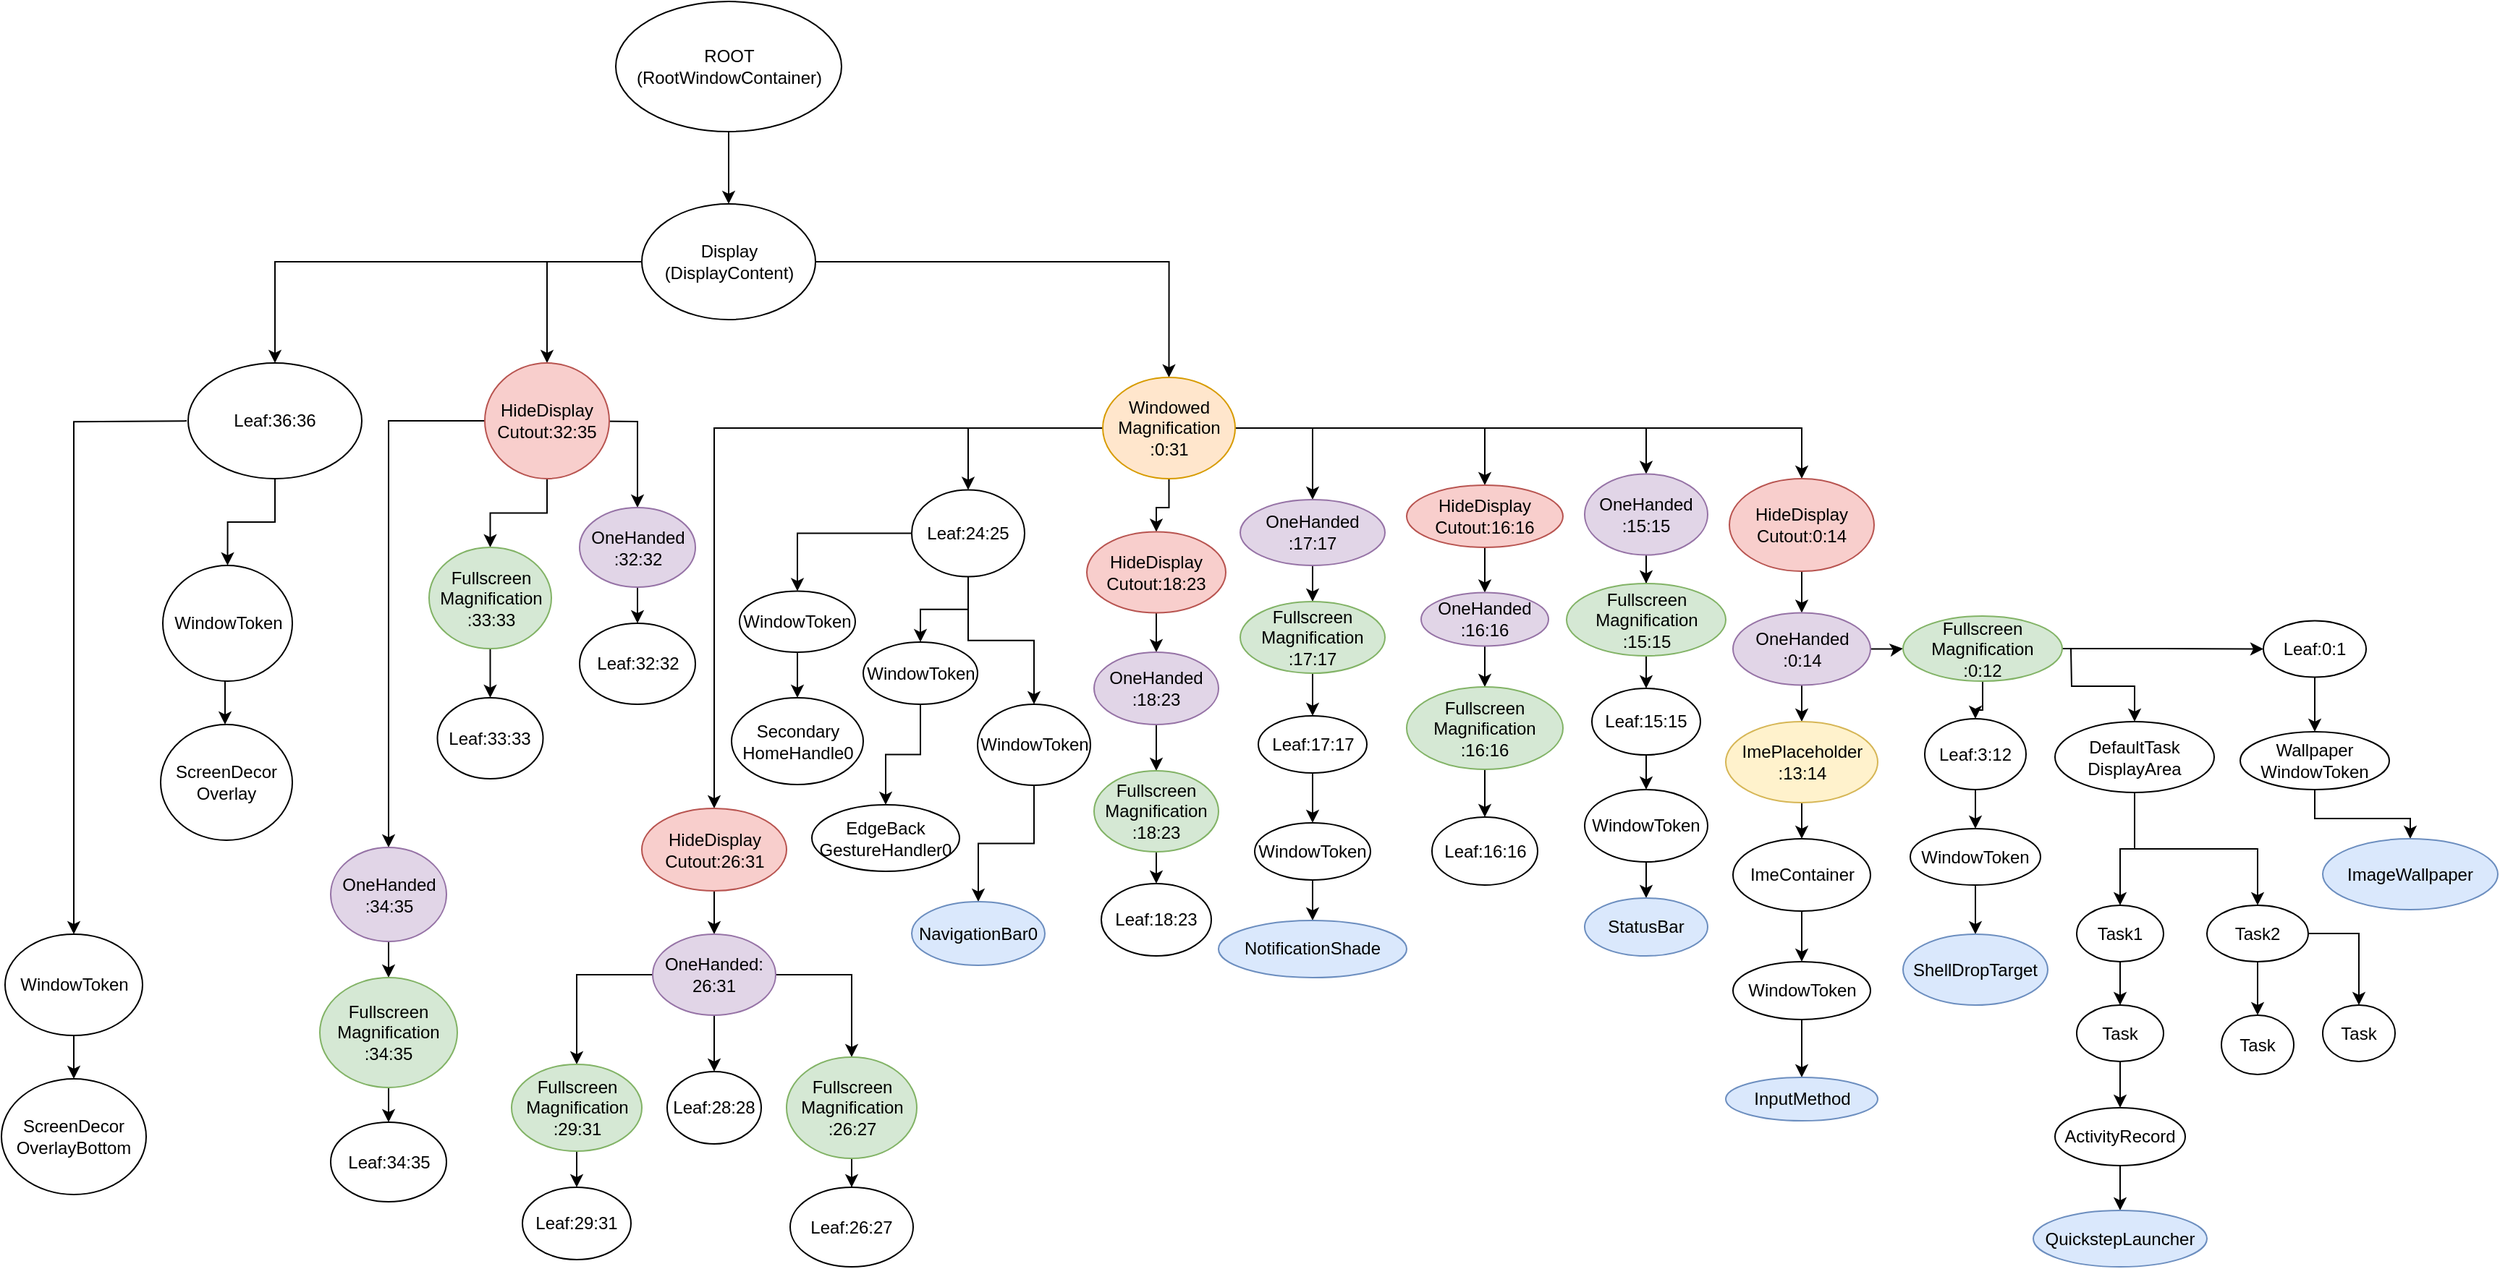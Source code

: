 <mxfile version="26.2.2">
  <diagram name="第 1 页" id="vt5MdHqE-w_Pgs70Dnrb">
    <mxGraphModel dx="1333" dy="852" grid="1" gridSize="10" guides="1" tooltips="1" connect="1" arrows="1" fold="1" page="1" pageScale="1" pageWidth="827" pageHeight="1169" math="0" shadow="0">
      <root>
        <mxCell id="0" />
        <mxCell id="1" parent="0" />
        <mxCell id="Rgi1A8qmwr7mPqoLQz6q-3" value="" style="edgeStyle=orthogonalEdgeStyle;rounded=0;orthogonalLoop=1;jettySize=auto;html=1;" parent="1" source="Rgi1A8qmwr7mPqoLQz6q-1" target="Rgi1A8qmwr7mPqoLQz6q-2" edge="1">
          <mxGeometry relative="1" as="geometry" />
        </mxCell>
        <mxCell id="Rgi1A8qmwr7mPqoLQz6q-1" value="ROOT&lt;div&gt;(RootWindowContainer)&lt;/div&gt;" style="ellipse;whiteSpace=wrap;html=1;" parent="1" vertex="1">
          <mxGeometry x="444.5" y="10" width="156" height="90" as="geometry" />
        </mxCell>
        <mxCell id="Rgi1A8qmwr7mPqoLQz6q-7" value="" style="edgeStyle=orthogonalEdgeStyle;rounded=0;orthogonalLoop=1;jettySize=auto;html=1;" parent="1" source="Rgi1A8qmwr7mPqoLQz6q-2" target="Rgi1A8qmwr7mPqoLQz6q-5" edge="1">
          <mxGeometry relative="1" as="geometry" />
        </mxCell>
        <mxCell id="Rgi1A8qmwr7mPqoLQz6q-8" style="edgeStyle=orthogonalEdgeStyle;rounded=0;orthogonalLoop=1;jettySize=auto;html=1;entryX=0.5;entryY=0;entryDx=0;entryDy=0;" parent="1" source="Rgi1A8qmwr7mPqoLQz6q-2" target="Rgi1A8qmwr7mPqoLQz6q-4" edge="1">
          <mxGeometry relative="1" as="geometry" />
        </mxCell>
        <mxCell id="Rgi1A8qmwr7mPqoLQz6q-9" style="edgeStyle=orthogonalEdgeStyle;rounded=0;orthogonalLoop=1;jettySize=auto;html=1;entryX=0.5;entryY=0;entryDx=0;entryDy=0;" parent="1" source="Rgi1A8qmwr7mPqoLQz6q-2" target="Rgi1A8qmwr7mPqoLQz6q-6" edge="1">
          <mxGeometry relative="1" as="geometry" />
        </mxCell>
        <mxCell id="Rgi1A8qmwr7mPqoLQz6q-2" value="Display&lt;div&gt;(DisplayContent)&lt;/div&gt;" style="ellipse;whiteSpace=wrap;html=1;" parent="1" vertex="1">
          <mxGeometry x="462.5" y="150" width="120" height="80" as="geometry" />
        </mxCell>
        <mxCell id="Rgi1A8qmwr7mPqoLQz6q-12" style="edgeStyle=orthogonalEdgeStyle;rounded=0;orthogonalLoop=1;jettySize=auto;html=1;entryX=0.5;entryY=0;entryDx=0;entryDy=0;" parent="1" target="Rgi1A8qmwr7mPqoLQz6q-10" edge="1">
          <mxGeometry relative="1" as="geometry">
            <mxPoint x="148.0" y="300.059" as="sourcePoint" />
          </mxGeometry>
        </mxCell>
        <mxCell id="Rgi1A8qmwr7mPqoLQz6q-157" style="edgeStyle=orthogonalEdgeStyle;rounded=0;orthogonalLoop=1;jettySize=auto;html=1;entryX=0.5;entryY=0;entryDx=0;entryDy=0;" parent="1" source="Rgi1A8qmwr7mPqoLQz6q-4" target="Rgi1A8qmwr7mPqoLQz6q-11" edge="1">
          <mxGeometry relative="1" as="geometry" />
        </mxCell>
        <mxCell id="Rgi1A8qmwr7mPqoLQz6q-4" value="Leaf:36:36" style="ellipse;whiteSpace=wrap;html=1;" parent="1" vertex="1">
          <mxGeometry x="149" y="260" width="120" height="80" as="geometry" />
        </mxCell>
        <mxCell id="Rgi1A8qmwr7mPqoLQz6q-20" style="edgeStyle=orthogonalEdgeStyle;rounded=0;orthogonalLoop=1;jettySize=auto;html=1;entryX=0.5;entryY=0;entryDx=0;entryDy=0;" parent="1" source="Rgi1A8qmwr7mPqoLQz6q-5" target="Rgi1A8qmwr7mPqoLQz6q-18" edge="1">
          <mxGeometry relative="1" as="geometry" />
        </mxCell>
        <mxCell id="Rgi1A8qmwr7mPqoLQz6q-24" style="edgeStyle=orthogonalEdgeStyle;rounded=0;orthogonalLoop=1;jettySize=auto;html=1;entryX=0.5;entryY=0;entryDx=0;entryDy=0;" parent="1" target="Rgi1A8qmwr7mPqoLQz6q-23" edge="1">
          <mxGeometry relative="1" as="geometry">
            <mxPoint x="567.5" y="360" as="targetPoint" />
            <mxPoint x="407.5" y="300" as="sourcePoint" />
          </mxGeometry>
        </mxCell>
        <mxCell id="Rgi1A8qmwr7mPqoLQz6q-159" style="edgeStyle=orthogonalEdgeStyle;rounded=0;orthogonalLoop=1;jettySize=auto;html=1;" parent="1" source="Rgi1A8qmwr7mPqoLQz6q-5" target="Rgi1A8qmwr7mPqoLQz6q-21" edge="1">
          <mxGeometry relative="1" as="geometry" />
        </mxCell>
        <mxCell id="Rgi1A8qmwr7mPqoLQz6q-5" value="HideDisplay&lt;div&gt;Cutout:32:35&lt;/div&gt;" style="ellipse;whiteSpace=wrap;html=1;fillColor=#f8cecc;strokeColor=#b85450;" parent="1" vertex="1">
          <mxGeometry x="354" y="260" width="86" height="80" as="geometry" />
        </mxCell>
        <mxCell id="Rgi1A8qmwr7mPqoLQz6q-48" value="" style="edgeStyle=orthogonalEdgeStyle;rounded=0;orthogonalLoop=1;jettySize=auto;html=1;" parent="1" source="Rgi1A8qmwr7mPqoLQz6q-6" target="Rgi1A8qmwr7mPqoLQz6q-47" edge="1">
          <mxGeometry relative="1" as="geometry" />
        </mxCell>
        <mxCell id="Rgi1A8qmwr7mPqoLQz6q-65" style="edgeStyle=orthogonalEdgeStyle;rounded=0;orthogonalLoop=1;jettySize=auto;html=1;entryX=0.5;entryY=0;entryDx=0;entryDy=0;" parent="1" source="Rgi1A8qmwr7mPqoLQz6q-6" target="Rgi1A8qmwr7mPqoLQz6q-66" edge="1">
          <mxGeometry relative="1" as="geometry">
            <mxPoint x="1770" y="300" as="targetPoint" />
          </mxGeometry>
        </mxCell>
        <mxCell id="Rgi1A8qmwr7mPqoLQz6q-84" style="edgeStyle=orthogonalEdgeStyle;rounded=0;orthogonalLoop=1;jettySize=auto;html=1;entryX=0.5;entryY=0;entryDx=0;entryDy=0;" parent="1" source="Rgi1A8qmwr7mPqoLQz6q-6" target="Rgi1A8qmwr7mPqoLQz6q-83" edge="1">
          <mxGeometry relative="1" as="geometry" />
        </mxCell>
        <mxCell id="Rgi1A8qmwr7mPqoLQz6q-92" style="edgeStyle=orthogonalEdgeStyle;rounded=0;orthogonalLoop=1;jettySize=auto;html=1;entryX=0.5;entryY=0;entryDx=0;entryDy=0;" parent="1" source="Rgi1A8qmwr7mPqoLQz6q-6" target="Rgi1A8qmwr7mPqoLQz6q-91" edge="1">
          <mxGeometry relative="1" as="geometry" />
        </mxCell>
        <mxCell id="Rgi1A8qmwr7mPqoLQz6q-103" style="edgeStyle=orthogonalEdgeStyle;rounded=0;orthogonalLoop=1;jettySize=auto;html=1;entryX=0.5;entryY=0;entryDx=0;entryDy=0;" parent="1" source="Rgi1A8qmwr7mPqoLQz6q-6" target="Rgi1A8qmwr7mPqoLQz6q-101" edge="1">
          <mxGeometry relative="1" as="geometry" />
        </mxCell>
        <mxCell id="Rgi1A8qmwr7mPqoLQz6q-154" style="edgeStyle=orthogonalEdgeStyle;rounded=0;orthogonalLoop=1;jettySize=auto;html=1;entryX=0.5;entryY=0;entryDx=0;entryDy=0;" parent="1" source="Rgi1A8qmwr7mPqoLQz6q-6" target="Rgi1A8qmwr7mPqoLQz6q-73" edge="1">
          <mxGeometry relative="1" as="geometry" />
        </mxCell>
        <mxCell id="Rgi1A8qmwr7mPqoLQz6q-155" style="edgeStyle=orthogonalEdgeStyle;rounded=0;orthogonalLoop=1;jettySize=auto;html=1;exitX=0;exitY=0.5;exitDx=0;exitDy=0;entryX=0.5;entryY=0;entryDx=0;entryDy=0;" parent="1" source="Rgi1A8qmwr7mPqoLQz6q-6" target="Rgi1A8qmwr7mPqoLQz6q-33" edge="1">
          <mxGeometry relative="1" as="geometry" />
        </mxCell>
        <mxCell id="Rgi1A8qmwr7mPqoLQz6q-6" value="Windowed&lt;div&gt;Magnification&lt;/div&gt;&lt;div&gt;:0:31&lt;/div&gt;" style="ellipse;whiteSpace=wrap;html=1;fillColor=#ffe6cc;strokeColor=#d79b00;" parent="1" vertex="1">
          <mxGeometry x="781" y="270" width="91.5" height="70" as="geometry" />
        </mxCell>
        <mxCell id="Rgi1A8qmwr7mPqoLQz6q-15" value="" style="edgeStyle=orthogonalEdgeStyle;rounded=0;orthogonalLoop=1;jettySize=auto;html=1;" parent="1" source="Rgi1A8qmwr7mPqoLQz6q-10" target="Rgi1A8qmwr7mPqoLQz6q-14" edge="1">
          <mxGeometry relative="1" as="geometry" />
        </mxCell>
        <mxCell id="Rgi1A8qmwr7mPqoLQz6q-10" value="WindowToken" style="ellipse;whiteSpace=wrap;html=1;" parent="1" vertex="1">
          <mxGeometry x="22.5" y="655" width="95" height="70" as="geometry" />
        </mxCell>
        <mxCell id="Rgi1A8qmwr7mPqoLQz6q-17" value="" style="edgeStyle=orthogonalEdgeStyle;rounded=0;orthogonalLoop=1;jettySize=auto;html=1;" parent="1" edge="1">
          <mxGeometry relative="1" as="geometry">
            <mxPoint x="174.5" y="480" as="sourcePoint" />
            <mxPoint x="174.5" y="510" as="targetPoint" />
          </mxGeometry>
        </mxCell>
        <mxCell id="Rgi1A8qmwr7mPqoLQz6q-11" value="WindowToken" style="ellipse;whiteSpace=wrap;html=1;" parent="1" vertex="1">
          <mxGeometry x="131.5" y="400" width="89.5" height="80" as="geometry" />
        </mxCell>
        <mxCell id="Rgi1A8qmwr7mPqoLQz6q-14" value="ScreenDecor&lt;div&gt;OverlayBottom&lt;/div&gt;" style="ellipse;whiteSpace=wrap;html=1;" parent="1" vertex="1">
          <mxGeometry x="20" y="755" width="100" height="80" as="geometry" />
        </mxCell>
        <mxCell id="Rgi1A8qmwr7mPqoLQz6q-16" value="ScreenDecor&lt;div&gt;Overlay&lt;/div&gt;" style="ellipse;whiteSpace=wrap;html=1;" parent="1" vertex="1">
          <mxGeometry x="130" y="510" width="91" height="80" as="geometry" />
        </mxCell>
        <mxCell id="Rgi1A8qmwr7mPqoLQz6q-26" value="" style="edgeStyle=orthogonalEdgeStyle;rounded=0;orthogonalLoop=1;jettySize=auto;html=1;" parent="1" source="Rgi1A8qmwr7mPqoLQz6q-18" target="Rgi1A8qmwr7mPqoLQz6q-25" edge="1">
          <mxGeometry relative="1" as="geometry" />
        </mxCell>
        <mxCell id="Rgi1A8qmwr7mPqoLQz6q-18" value="OneHanded&lt;div&gt;:34:35&lt;/div&gt;" style="ellipse;whiteSpace=wrap;html=1;fillColor=#e1d5e7;strokeColor=#9673a6;" parent="1" vertex="1">
          <mxGeometry x="247.5" y="595" width="80" height="65" as="geometry" />
        </mxCell>
        <mxCell id="Rgi1A8qmwr7mPqoLQz6q-30" value="" style="edgeStyle=orthogonalEdgeStyle;rounded=0;orthogonalLoop=1;jettySize=auto;html=1;" parent="1" source="Rgi1A8qmwr7mPqoLQz6q-21" target="Rgi1A8qmwr7mPqoLQz6q-29" edge="1">
          <mxGeometry relative="1" as="geometry" />
        </mxCell>
        <mxCell id="Rgi1A8qmwr7mPqoLQz6q-21" value="Fullscreen&lt;div&gt;Magnification&lt;/div&gt;&lt;div&gt;:33:33&lt;/div&gt;" style="ellipse;whiteSpace=wrap;html=1;fillColor=#d5e8d4;strokeColor=#82b366;" parent="1" vertex="1">
          <mxGeometry x="315.5" y="387.5" width="84.5" height="70" as="geometry" />
        </mxCell>
        <mxCell id="Rgi1A8qmwr7mPqoLQz6q-32" value="" style="edgeStyle=orthogonalEdgeStyle;rounded=0;orthogonalLoop=1;jettySize=auto;html=1;" parent="1" source="Rgi1A8qmwr7mPqoLQz6q-23" target="Rgi1A8qmwr7mPqoLQz6q-31" edge="1">
          <mxGeometry relative="1" as="geometry" />
        </mxCell>
        <mxCell id="Rgi1A8qmwr7mPqoLQz6q-23" value="OneHanded&lt;div&gt;:32:32&lt;/div&gt;" style="ellipse;whiteSpace=wrap;html=1;fillColor=#e1d5e7;strokeColor=#9673a6;" parent="1" vertex="1">
          <mxGeometry x="419.5" y="360" width="80" height="55" as="geometry" />
        </mxCell>
        <mxCell id="Rgi1A8qmwr7mPqoLQz6q-28" value="" style="edgeStyle=orthogonalEdgeStyle;rounded=0;orthogonalLoop=1;jettySize=auto;html=1;" parent="1" source="Rgi1A8qmwr7mPqoLQz6q-25" target="Rgi1A8qmwr7mPqoLQz6q-27" edge="1">
          <mxGeometry relative="1" as="geometry" />
        </mxCell>
        <mxCell id="Rgi1A8qmwr7mPqoLQz6q-25" value="Fullscreen&lt;div&gt;Magnification&lt;/div&gt;&lt;div&gt;:34:35&lt;/div&gt;" style="ellipse;whiteSpace=wrap;html=1;fillColor=#d5e8d4;strokeColor=#82b366;" parent="1" vertex="1">
          <mxGeometry x="240" y="685" width="95" height="76" as="geometry" />
        </mxCell>
        <mxCell id="Rgi1A8qmwr7mPqoLQz6q-27" value="Leaf:34:35" style="ellipse;whiteSpace=wrap;html=1;" parent="1" vertex="1">
          <mxGeometry x="247.5" y="785" width="80" height="55" as="geometry" />
        </mxCell>
        <mxCell id="Rgi1A8qmwr7mPqoLQz6q-29" value="Leaf:33:33" style="ellipse;whiteSpace=wrap;html=1;" parent="1" vertex="1">
          <mxGeometry x="321.25" y="491.5" width="73" height="56" as="geometry" />
        </mxCell>
        <mxCell id="Rgi1A8qmwr7mPqoLQz6q-31" value="Leaf:32:32" style="ellipse;whiteSpace=wrap;html=1;" parent="1" vertex="1">
          <mxGeometry x="419.5" y="440" width="80" height="56" as="geometry" />
        </mxCell>
        <mxCell id="Rgi1A8qmwr7mPqoLQz6q-36" value="" style="edgeStyle=orthogonalEdgeStyle;rounded=0;orthogonalLoop=1;jettySize=auto;html=1;" parent="1" source="Rgi1A8qmwr7mPqoLQz6q-33" target="Rgi1A8qmwr7mPqoLQz6q-35" edge="1">
          <mxGeometry relative="1" as="geometry" />
        </mxCell>
        <mxCell id="Rgi1A8qmwr7mPqoLQz6q-33" value="HideDisplay&lt;div&gt;Cutout:26:31&lt;/div&gt;" style="ellipse;whiteSpace=wrap;html=1;fillColor=#f8cecc;strokeColor=#b85450;" parent="1" vertex="1">
          <mxGeometry x="462.5" y="568" width="100" height="57" as="geometry" />
        </mxCell>
        <mxCell id="Rgi1A8qmwr7mPqoLQz6q-38" style="edgeStyle=orthogonalEdgeStyle;rounded=0;orthogonalLoop=1;jettySize=auto;html=1;entryX=0.5;entryY=0;entryDx=0;entryDy=0;" parent="1" source="Rgi1A8qmwr7mPqoLQz6q-35" target="Rgi1A8qmwr7mPqoLQz6q-37" edge="1">
          <mxGeometry relative="1" as="geometry" />
        </mxCell>
        <mxCell id="Rgi1A8qmwr7mPqoLQz6q-40" value="" style="edgeStyle=orthogonalEdgeStyle;rounded=0;orthogonalLoop=1;jettySize=auto;html=1;" parent="1" source="Rgi1A8qmwr7mPqoLQz6q-35" target="Rgi1A8qmwr7mPqoLQz6q-39" edge="1">
          <mxGeometry relative="1" as="geometry" />
        </mxCell>
        <mxCell id="Rgi1A8qmwr7mPqoLQz6q-44" style="edgeStyle=orthogonalEdgeStyle;rounded=0;orthogonalLoop=1;jettySize=auto;html=1;entryX=0.5;entryY=0;entryDx=0;entryDy=0;" parent="1" source="Rgi1A8qmwr7mPqoLQz6q-35" target="Rgi1A8qmwr7mPqoLQz6q-43" edge="1">
          <mxGeometry relative="1" as="geometry" />
        </mxCell>
        <mxCell id="Rgi1A8qmwr7mPqoLQz6q-35" value="OneHanded:&lt;div&gt;26:31&lt;/div&gt;" style="ellipse;whiteSpace=wrap;html=1;fillColor=#e1d5e7;strokeColor=#9673a6;" parent="1" vertex="1">
          <mxGeometry x="470" y="655" width="85" height="56" as="geometry" />
        </mxCell>
        <mxCell id="Rgi1A8qmwr7mPqoLQz6q-42" value="" style="edgeStyle=orthogonalEdgeStyle;rounded=0;orthogonalLoop=1;jettySize=auto;html=1;" parent="1" source="Rgi1A8qmwr7mPqoLQz6q-37" target="Rgi1A8qmwr7mPqoLQz6q-41" edge="1">
          <mxGeometry relative="1" as="geometry" />
        </mxCell>
        <mxCell id="Rgi1A8qmwr7mPqoLQz6q-37" value="Fullscreen&lt;div&gt;Magnification&lt;/div&gt;&lt;div&gt;:29:31&lt;/div&gt;" style="ellipse;whiteSpace=wrap;html=1;fillColor=#d5e8d4;strokeColor=#82b366;" parent="1" vertex="1">
          <mxGeometry x="372.5" y="745" width="90" height="60" as="geometry" />
        </mxCell>
        <mxCell id="Rgi1A8qmwr7mPqoLQz6q-39" value="Leaf:28:28" style="ellipse;whiteSpace=wrap;html=1;" parent="1" vertex="1">
          <mxGeometry x="480" y="750" width="65" height="50" as="geometry" />
        </mxCell>
        <mxCell id="Rgi1A8qmwr7mPqoLQz6q-41" value="Leaf:29:31" style="ellipse;whiteSpace=wrap;html=1;" parent="1" vertex="1">
          <mxGeometry x="380" y="830" width="75" height="50" as="geometry" />
        </mxCell>
        <mxCell id="Rgi1A8qmwr7mPqoLQz6q-46" value="" style="edgeStyle=orthogonalEdgeStyle;rounded=0;orthogonalLoop=1;jettySize=auto;html=1;" parent="1" source="Rgi1A8qmwr7mPqoLQz6q-43" target="Rgi1A8qmwr7mPqoLQz6q-45" edge="1">
          <mxGeometry relative="1" as="geometry" />
        </mxCell>
        <mxCell id="Rgi1A8qmwr7mPqoLQz6q-43" value="Fullscreen&lt;div&gt;Magnification&lt;/div&gt;&lt;div&gt;:26:27&lt;/div&gt;" style="ellipse;whiteSpace=wrap;html=1;fillColor=#d5e8d4;strokeColor=#82b366;" parent="1" vertex="1">
          <mxGeometry x="562.5" y="740" width="90" height="70" as="geometry" />
        </mxCell>
        <mxCell id="Rgi1A8qmwr7mPqoLQz6q-45" value="Leaf:26:27" style="ellipse;whiteSpace=wrap;html=1;" parent="1" vertex="1">
          <mxGeometry x="565" y="830" width="85" height="55" as="geometry" />
        </mxCell>
        <mxCell id="Rgi1A8qmwr7mPqoLQz6q-57" value="" style="edgeStyle=orthogonalEdgeStyle;rounded=0;orthogonalLoop=1;jettySize=auto;html=1;" parent="1" source="Rgi1A8qmwr7mPqoLQz6q-47" target="Rgi1A8qmwr7mPqoLQz6q-56" edge="1">
          <mxGeometry relative="1" as="geometry" />
        </mxCell>
        <mxCell id="Rgi1A8qmwr7mPqoLQz6q-62" style="edgeStyle=orthogonalEdgeStyle;rounded=0;orthogonalLoop=1;jettySize=auto;html=1;entryX=0.5;entryY=0;entryDx=0;entryDy=0;" parent="1" source="Rgi1A8qmwr7mPqoLQz6q-47" target="Rgi1A8qmwr7mPqoLQz6q-61" edge="1">
          <mxGeometry relative="1" as="geometry" />
        </mxCell>
        <mxCell id="Rgi1A8qmwr7mPqoLQz6q-47" value="Leaf:24:25" style="ellipse;whiteSpace=wrap;html=1;" parent="1" vertex="1">
          <mxGeometry x="649" y="347.75" width="78" height="60" as="geometry" />
        </mxCell>
        <mxCell id="Rgi1A8qmwr7mPqoLQz6q-52" value="" style="edgeStyle=orthogonalEdgeStyle;rounded=0;orthogonalLoop=1;jettySize=auto;html=1;" parent="1" source="Rgi1A8qmwr7mPqoLQz6q-49" target="Rgi1A8qmwr7mPqoLQz6q-51" edge="1">
          <mxGeometry relative="1" as="geometry" />
        </mxCell>
        <mxCell id="Rgi1A8qmwr7mPqoLQz6q-51" value="Secondary&lt;div&gt;HomeHandle0&lt;/div&gt;" style="ellipse;whiteSpace=wrap;html=1;" parent="1" vertex="1">
          <mxGeometry x="524.5" y="491.5" width="91" height="60" as="geometry" />
        </mxCell>
        <mxCell id="Rgi1A8qmwr7mPqoLQz6q-59" value="" style="edgeStyle=orthogonalEdgeStyle;rounded=0;orthogonalLoop=1;jettySize=auto;html=1;" parent="1" source="Rgi1A8qmwr7mPqoLQz6q-56" target="Rgi1A8qmwr7mPqoLQz6q-58" edge="1">
          <mxGeometry relative="1" as="geometry" />
        </mxCell>
        <mxCell id="Rgi1A8qmwr7mPqoLQz6q-56" value="WindowToken" style="ellipse;whiteSpace=wrap;html=1;" parent="1" vertex="1">
          <mxGeometry x="615.5" y="453" width="79" height="43" as="geometry" />
        </mxCell>
        <mxCell id="Rgi1A8qmwr7mPqoLQz6q-58" value="EdgeBack&lt;div&gt;GestureHandler0&lt;/div&gt;" style="ellipse;whiteSpace=wrap;html=1;" parent="1" vertex="1">
          <mxGeometry x="580" y="565.5" width="102" height="46" as="geometry" />
        </mxCell>
        <mxCell id="Rgi1A8qmwr7mPqoLQz6q-64" value="" style="edgeStyle=orthogonalEdgeStyle;rounded=0;orthogonalLoop=1;jettySize=auto;html=1;" parent="1" source="Rgi1A8qmwr7mPqoLQz6q-61" target="Rgi1A8qmwr7mPqoLQz6q-63" edge="1">
          <mxGeometry relative="1" as="geometry" />
        </mxCell>
        <mxCell id="Rgi1A8qmwr7mPqoLQz6q-61" value="WindowToken" style="ellipse;whiteSpace=wrap;html=1;" parent="1" vertex="1">
          <mxGeometry x="694.5" y="496" width="78" height="56" as="geometry" />
        </mxCell>
        <mxCell id="Rgi1A8qmwr7mPqoLQz6q-63" value="NavigationBar0" style="ellipse;whiteSpace=wrap;html=1;fillColor=#dae8fc;strokeColor=#6c8ebf;" parent="1" vertex="1">
          <mxGeometry x="649" y="632.5" width="92" height="44" as="geometry" />
        </mxCell>
        <mxCell id="Rgi1A8qmwr7mPqoLQz6q-68" value="" style="edgeStyle=orthogonalEdgeStyle;rounded=0;orthogonalLoop=1;jettySize=auto;html=1;" parent="1" source="Rgi1A8qmwr7mPqoLQz6q-66" target="Rgi1A8qmwr7mPqoLQz6q-67" edge="1">
          <mxGeometry relative="1" as="geometry" />
        </mxCell>
        <mxCell id="Rgi1A8qmwr7mPqoLQz6q-66" value="HideDisplay&lt;div&gt;Cutout:18:23&lt;/div&gt;" style="ellipse;whiteSpace=wrap;html=1;fillColor=#f8cecc;strokeColor=#b85450;" parent="1" vertex="1">
          <mxGeometry x="770" y="376.75" width="96" height="56" as="geometry" />
        </mxCell>
        <mxCell id="Rgi1A8qmwr7mPqoLQz6q-70" value="" style="edgeStyle=orthogonalEdgeStyle;rounded=0;orthogonalLoop=1;jettySize=auto;html=1;" parent="1" source="Rgi1A8qmwr7mPqoLQz6q-67" target="Rgi1A8qmwr7mPqoLQz6q-69" edge="1">
          <mxGeometry relative="1" as="geometry" />
        </mxCell>
        <mxCell id="Rgi1A8qmwr7mPqoLQz6q-67" value="OneHanded&lt;div&gt;:18:23&lt;/div&gt;" style="ellipse;whiteSpace=wrap;html=1;fillColor=#e1d5e7;strokeColor=#9673a6;" parent="1" vertex="1">
          <mxGeometry x="775" y="460" width="86" height="50" as="geometry" />
        </mxCell>
        <mxCell id="Rgi1A8qmwr7mPqoLQz6q-72" value="" style="edgeStyle=orthogonalEdgeStyle;rounded=0;orthogonalLoop=1;jettySize=auto;html=1;" parent="1" source="Rgi1A8qmwr7mPqoLQz6q-69" target="Rgi1A8qmwr7mPqoLQz6q-71" edge="1">
          <mxGeometry relative="1" as="geometry" />
        </mxCell>
        <mxCell id="Rgi1A8qmwr7mPqoLQz6q-69" value="Fullscreen&lt;div&gt;Magnification&lt;/div&gt;&lt;div&gt;:18:23&lt;/div&gt;" style="ellipse;whiteSpace=wrap;html=1;fillColor=#d5e8d4;strokeColor=#82b366;" parent="1" vertex="1">
          <mxGeometry x="775" y="542" width="86" height="56" as="geometry" />
        </mxCell>
        <mxCell id="Rgi1A8qmwr7mPqoLQz6q-71" value="Leaf:18:23" style="ellipse;whiteSpace=wrap;html=1;" parent="1" vertex="1">
          <mxGeometry x="780" y="620" width="76" height="50" as="geometry" />
        </mxCell>
        <mxCell id="Rgi1A8qmwr7mPqoLQz6q-76" value="" style="edgeStyle=orthogonalEdgeStyle;rounded=0;orthogonalLoop=1;jettySize=auto;html=1;" parent="1" source="Rgi1A8qmwr7mPqoLQz6q-73" target="Rgi1A8qmwr7mPqoLQz6q-75" edge="1">
          <mxGeometry relative="1" as="geometry" />
        </mxCell>
        <mxCell id="Rgi1A8qmwr7mPqoLQz6q-73" value="OneHanded&lt;div&gt;:17:17&lt;/div&gt;" style="ellipse;whiteSpace=wrap;html=1;fillColor=#e1d5e7;strokeColor=#9673a6;" parent="1" vertex="1">
          <mxGeometry x="876" y="354.5" width="100" height="45.5" as="geometry" />
        </mxCell>
        <mxCell id="Rgi1A8qmwr7mPqoLQz6q-78" value="" style="edgeStyle=orthogonalEdgeStyle;rounded=0;orthogonalLoop=1;jettySize=auto;html=1;" parent="1" source="Rgi1A8qmwr7mPqoLQz6q-75" target="Rgi1A8qmwr7mPqoLQz6q-77" edge="1">
          <mxGeometry relative="1" as="geometry" />
        </mxCell>
        <mxCell id="Rgi1A8qmwr7mPqoLQz6q-75" value="Fullscreen&lt;div&gt;Magnification&lt;/div&gt;&lt;div&gt;:17:17&lt;/div&gt;" style="ellipse;whiteSpace=wrap;html=1;fillColor=#d5e8d4;strokeColor=#82b366;" parent="1" vertex="1">
          <mxGeometry x="876" y="425" width="100" height="49.5" as="geometry" />
        </mxCell>
        <mxCell id="Rgi1A8qmwr7mPqoLQz6q-80" value="" style="edgeStyle=orthogonalEdgeStyle;rounded=0;orthogonalLoop=1;jettySize=auto;html=1;" parent="1" source="Rgi1A8qmwr7mPqoLQz6q-77" target="Rgi1A8qmwr7mPqoLQz6q-79" edge="1">
          <mxGeometry relative="1" as="geometry" />
        </mxCell>
        <mxCell id="Rgi1A8qmwr7mPqoLQz6q-77" value="Leaf:17:17" style="ellipse;whiteSpace=wrap;html=1;" parent="1" vertex="1">
          <mxGeometry x="888.5" y="504" width="75" height="39.5" as="geometry" />
        </mxCell>
        <mxCell id="Rgi1A8qmwr7mPqoLQz6q-82" value="" style="edgeStyle=orthogonalEdgeStyle;rounded=0;orthogonalLoop=1;jettySize=auto;html=1;" parent="1" source="Rgi1A8qmwr7mPqoLQz6q-79" target="Rgi1A8qmwr7mPqoLQz6q-81" edge="1">
          <mxGeometry relative="1" as="geometry" />
        </mxCell>
        <mxCell id="Rgi1A8qmwr7mPqoLQz6q-79" value="WindowToken" style="ellipse;whiteSpace=wrap;html=1;" parent="1" vertex="1">
          <mxGeometry x="886" y="578" width="80" height="39.5" as="geometry" />
        </mxCell>
        <mxCell id="Rgi1A8qmwr7mPqoLQz6q-81" value="NotificationShade" style="ellipse;whiteSpace=wrap;html=1;fillColor=#dae8fc;strokeColor=#6c8ebf;" parent="1" vertex="1">
          <mxGeometry x="861" y="645.5" width="130" height="39.5" as="geometry" />
        </mxCell>
        <mxCell id="Rgi1A8qmwr7mPqoLQz6q-86" value="" style="edgeStyle=orthogonalEdgeStyle;rounded=0;orthogonalLoop=1;jettySize=auto;html=1;" parent="1" source="Rgi1A8qmwr7mPqoLQz6q-83" target="Rgi1A8qmwr7mPqoLQz6q-85" edge="1">
          <mxGeometry relative="1" as="geometry" />
        </mxCell>
        <mxCell id="Rgi1A8qmwr7mPqoLQz6q-83" value="HideDisplay&lt;div&gt;Cutout:16:16&lt;/div&gt;" style="ellipse;whiteSpace=wrap;html=1;fillColor=#f8cecc;strokeColor=#b85450;" parent="1" vertex="1">
          <mxGeometry x="991" y="344.5" width="108" height="43" as="geometry" />
        </mxCell>
        <mxCell id="Rgi1A8qmwr7mPqoLQz6q-88" value="" style="edgeStyle=orthogonalEdgeStyle;rounded=0;orthogonalLoop=1;jettySize=auto;html=1;" parent="1" source="Rgi1A8qmwr7mPqoLQz6q-85" target="Rgi1A8qmwr7mPqoLQz6q-87" edge="1">
          <mxGeometry relative="1" as="geometry" />
        </mxCell>
        <mxCell id="Rgi1A8qmwr7mPqoLQz6q-85" value="OneHanded&lt;div&gt;:16:16&lt;/div&gt;" style="ellipse;whiteSpace=wrap;html=1;fillColor=#e1d5e7;strokeColor=#9673a6;" parent="1" vertex="1">
          <mxGeometry x="1001" y="418.75" width="88" height="37" as="geometry" />
        </mxCell>
        <mxCell id="Rgi1A8qmwr7mPqoLQz6q-90" value="" style="edgeStyle=orthogonalEdgeStyle;rounded=0;orthogonalLoop=1;jettySize=auto;html=1;" parent="1" source="Rgi1A8qmwr7mPqoLQz6q-87" target="Rgi1A8qmwr7mPqoLQz6q-89" edge="1">
          <mxGeometry relative="1" as="geometry" />
        </mxCell>
        <mxCell id="Rgi1A8qmwr7mPqoLQz6q-87" value="Fullscreen&lt;div&gt;Magnification&lt;/div&gt;&lt;div&gt;:16:16&lt;/div&gt;" style="ellipse;whiteSpace=wrap;html=1;fillColor=#d5e8d4;strokeColor=#82b366;" parent="1" vertex="1">
          <mxGeometry x="991" y="484" width="108" height="57" as="geometry" />
        </mxCell>
        <mxCell id="Rgi1A8qmwr7mPqoLQz6q-89" value="Leaf:16:16" style="ellipse;whiteSpace=wrap;html=1;" parent="1" vertex="1">
          <mxGeometry x="1008.5" y="574" width="73" height="47" as="geometry" />
        </mxCell>
        <mxCell id="Rgi1A8qmwr7mPqoLQz6q-94" value="" style="edgeStyle=orthogonalEdgeStyle;rounded=0;orthogonalLoop=1;jettySize=auto;html=1;" parent="1" source="Rgi1A8qmwr7mPqoLQz6q-91" target="Rgi1A8qmwr7mPqoLQz6q-93" edge="1">
          <mxGeometry relative="1" as="geometry" />
        </mxCell>
        <mxCell id="Rgi1A8qmwr7mPqoLQz6q-91" value="OneHanded&lt;div&gt;:15:15&lt;/div&gt;" style="ellipse;whiteSpace=wrap;html=1;fillColor=#e1d5e7;strokeColor=#9673a6;" parent="1" vertex="1">
          <mxGeometry x="1114" y="336.75" width="85" height="56" as="geometry" />
        </mxCell>
        <mxCell id="Rgi1A8qmwr7mPqoLQz6q-96" value="" style="edgeStyle=orthogonalEdgeStyle;rounded=0;orthogonalLoop=1;jettySize=auto;html=1;" parent="1" source="Rgi1A8qmwr7mPqoLQz6q-93" target="Rgi1A8qmwr7mPqoLQz6q-95" edge="1">
          <mxGeometry relative="1" as="geometry" />
        </mxCell>
        <mxCell id="Rgi1A8qmwr7mPqoLQz6q-93" value="Fullscreen&lt;div&gt;Magnification&lt;/div&gt;&lt;div&gt;:15:15&lt;/div&gt;" style="ellipse;whiteSpace=wrap;html=1;fillColor=#d5e8d4;strokeColor=#82b366;" parent="1" vertex="1">
          <mxGeometry x="1101.5" y="412.5" width="110" height="50" as="geometry" />
        </mxCell>
        <mxCell id="Rgi1A8qmwr7mPqoLQz6q-98" value="" style="edgeStyle=orthogonalEdgeStyle;rounded=0;orthogonalLoop=1;jettySize=auto;html=1;" parent="1" source="Rgi1A8qmwr7mPqoLQz6q-95" target="Rgi1A8qmwr7mPqoLQz6q-97" edge="1">
          <mxGeometry relative="1" as="geometry" />
        </mxCell>
        <mxCell id="Rgi1A8qmwr7mPqoLQz6q-95" value="Leaf:15:15" style="ellipse;whiteSpace=wrap;html=1;" parent="1" vertex="1">
          <mxGeometry x="1119" y="485" width="75" height="46" as="geometry" />
        </mxCell>
        <mxCell id="Rgi1A8qmwr7mPqoLQz6q-100" value="" style="edgeStyle=orthogonalEdgeStyle;rounded=0;orthogonalLoop=1;jettySize=auto;html=1;" parent="1" source="Rgi1A8qmwr7mPqoLQz6q-97" target="Rgi1A8qmwr7mPqoLQz6q-99" edge="1">
          <mxGeometry relative="1" as="geometry" />
        </mxCell>
        <mxCell id="Rgi1A8qmwr7mPqoLQz6q-97" value="WindowToken" style="ellipse;whiteSpace=wrap;html=1;" parent="1" vertex="1">
          <mxGeometry x="1114" y="555" width="85" height="50" as="geometry" />
        </mxCell>
        <mxCell id="Rgi1A8qmwr7mPqoLQz6q-99" value="StatusBar" style="ellipse;whiteSpace=wrap;html=1;fillColor=#dae8fc;strokeColor=#6c8ebf;" parent="1" vertex="1">
          <mxGeometry x="1114" y="630" width="85" height="40" as="geometry" />
        </mxCell>
        <mxCell id="Rgi1A8qmwr7mPqoLQz6q-105" value="" style="edgeStyle=orthogonalEdgeStyle;rounded=0;orthogonalLoop=1;jettySize=auto;html=1;" parent="1" source="Rgi1A8qmwr7mPqoLQz6q-101" target="Rgi1A8qmwr7mPqoLQz6q-104" edge="1">
          <mxGeometry relative="1" as="geometry" />
        </mxCell>
        <mxCell id="Rgi1A8qmwr7mPqoLQz6q-101" value="HideDisplay&lt;div&gt;Cutout:0:14&lt;/div&gt;" style="ellipse;whiteSpace=wrap;html=1;fillColor=#f8cecc;strokeColor=#b85450;" parent="1" vertex="1">
          <mxGeometry x="1214" y="340" width="100" height="64" as="geometry" />
        </mxCell>
        <mxCell id="Rgi1A8qmwr7mPqoLQz6q-107" value="" style="edgeStyle=orthogonalEdgeStyle;rounded=0;orthogonalLoop=1;jettySize=auto;html=1;" parent="1" source="Rgi1A8qmwr7mPqoLQz6q-104" target="Rgi1A8qmwr7mPqoLQz6q-106" edge="1">
          <mxGeometry relative="1" as="geometry" />
        </mxCell>
        <mxCell id="Rgi1A8qmwr7mPqoLQz6q-160" style="edgeStyle=orthogonalEdgeStyle;rounded=0;orthogonalLoop=1;jettySize=auto;html=1;entryX=0;entryY=0.5;entryDx=0;entryDy=0;" parent="1" source="Rgi1A8qmwr7mPqoLQz6q-104" target="Rgi1A8qmwr7mPqoLQz6q-114" edge="1">
          <mxGeometry relative="1" as="geometry" />
        </mxCell>
        <mxCell id="Rgi1A8qmwr7mPqoLQz6q-104" value="OneHanded&lt;div&gt;:0:14&lt;/div&gt;" style="ellipse;whiteSpace=wrap;html=1;fillColor=#e1d5e7;strokeColor=#9673a6;" parent="1" vertex="1">
          <mxGeometry x="1216.5" y="432.75" width="95" height="50" as="geometry" />
        </mxCell>
        <mxCell id="Rgi1A8qmwr7mPqoLQz6q-109" value="" style="edgeStyle=orthogonalEdgeStyle;rounded=0;orthogonalLoop=1;jettySize=auto;html=1;" parent="1" source="Rgi1A8qmwr7mPqoLQz6q-106" target="Rgi1A8qmwr7mPqoLQz6q-108" edge="1">
          <mxGeometry relative="1" as="geometry" />
        </mxCell>
        <mxCell id="Rgi1A8qmwr7mPqoLQz6q-106" value="ImePlaceholder&lt;div&gt;:13:14&lt;/div&gt;" style="ellipse;whiteSpace=wrap;html=1;fillColor=#fff2cc;strokeColor=#d6b656;" parent="1" vertex="1">
          <mxGeometry x="1211.5" y="508" width="105" height="56" as="geometry" />
        </mxCell>
        <mxCell id="Rgi1A8qmwr7mPqoLQz6q-111" value="" style="edgeStyle=orthogonalEdgeStyle;rounded=0;orthogonalLoop=1;jettySize=auto;html=1;" parent="1" source="Rgi1A8qmwr7mPqoLQz6q-108" target="Rgi1A8qmwr7mPqoLQz6q-110" edge="1">
          <mxGeometry relative="1" as="geometry" />
        </mxCell>
        <mxCell id="Rgi1A8qmwr7mPqoLQz6q-108" value="ImeContainer" style="ellipse;whiteSpace=wrap;html=1;" parent="1" vertex="1">
          <mxGeometry x="1216.5" y="589" width="95" height="50" as="geometry" />
        </mxCell>
        <mxCell id="Rgi1A8qmwr7mPqoLQz6q-113" value="" style="edgeStyle=orthogonalEdgeStyle;rounded=0;orthogonalLoop=1;jettySize=auto;html=1;" parent="1" source="Rgi1A8qmwr7mPqoLQz6q-110" target="Rgi1A8qmwr7mPqoLQz6q-112" edge="1">
          <mxGeometry relative="1" as="geometry" />
        </mxCell>
        <mxCell id="Rgi1A8qmwr7mPqoLQz6q-110" value="WindowToken" style="ellipse;whiteSpace=wrap;html=1;" parent="1" vertex="1">
          <mxGeometry x="1216.5" y="674" width="95" height="40" as="geometry" />
        </mxCell>
        <mxCell id="Rgi1A8qmwr7mPqoLQz6q-112" value="InputMethod" style="ellipse;whiteSpace=wrap;html=1;fillColor=#dae8fc;strokeColor=#6c8ebf;" parent="1" vertex="1">
          <mxGeometry x="1211.5" y="754" width="105" height="30" as="geometry" />
        </mxCell>
        <mxCell id="Rgi1A8qmwr7mPqoLQz6q-117" value="" style="edgeStyle=orthogonalEdgeStyle;rounded=0;orthogonalLoop=1;jettySize=auto;html=1;" parent="1" source="Rgi1A8qmwr7mPqoLQz6q-114" target="Rgi1A8qmwr7mPqoLQz6q-116" edge="1">
          <mxGeometry relative="1" as="geometry" />
        </mxCell>
        <mxCell id="Rgi1A8qmwr7mPqoLQz6q-147" value="" style="edgeStyle=orthogonalEdgeStyle;rounded=0;orthogonalLoop=1;jettySize=auto;html=1;" parent="1" source="Rgi1A8qmwr7mPqoLQz6q-114" target="Rgi1A8qmwr7mPqoLQz6q-146" edge="1">
          <mxGeometry relative="1" as="geometry" />
        </mxCell>
        <mxCell id="Rgi1A8qmwr7mPqoLQz6q-162" style="edgeStyle=orthogonalEdgeStyle;rounded=0;orthogonalLoop=1;jettySize=auto;html=1;" parent="1" target="Rgi1A8qmwr7mPqoLQz6q-124" edge="1">
          <mxGeometry relative="1" as="geometry">
            <mxPoint x="1450" y="458" as="sourcePoint" />
            <mxPoint x="1490" y="550" as="targetPoint" />
          </mxGeometry>
        </mxCell>
        <mxCell id="Rgi1A8qmwr7mPqoLQz6q-114" value="Fullscreen&lt;div&gt;Magnification&lt;/div&gt;&lt;div&gt;:0:12&lt;/div&gt;" style="ellipse;whiteSpace=wrap;html=1;fillColor=#d5e8d4;strokeColor=#82b366;" parent="1" vertex="1">
          <mxGeometry x="1334" y="435" width="110" height="45" as="geometry" />
        </mxCell>
        <mxCell id="Rgi1A8qmwr7mPqoLQz6q-119" value="" style="edgeStyle=orthogonalEdgeStyle;rounded=0;orthogonalLoop=1;jettySize=auto;html=1;" parent="1" source="Rgi1A8qmwr7mPqoLQz6q-116" target="Rgi1A8qmwr7mPqoLQz6q-118" edge="1">
          <mxGeometry relative="1" as="geometry" />
        </mxCell>
        <mxCell id="Rgi1A8qmwr7mPqoLQz6q-116" value="Leaf:3:12" style="ellipse;whiteSpace=wrap;html=1;" parent="1" vertex="1">
          <mxGeometry x="1349" y="506" width="70" height="49" as="geometry" />
        </mxCell>
        <mxCell id="Rgi1A8qmwr7mPqoLQz6q-121" value="" style="edgeStyle=orthogonalEdgeStyle;rounded=0;orthogonalLoop=1;jettySize=auto;html=1;" parent="1" source="Rgi1A8qmwr7mPqoLQz6q-118" target="Rgi1A8qmwr7mPqoLQz6q-120" edge="1">
          <mxGeometry relative="1" as="geometry" />
        </mxCell>
        <mxCell id="Rgi1A8qmwr7mPqoLQz6q-118" value="WindowToken" style="ellipse;whiteSpace=wrap;html=1;" parent="1" vertex="1">
          <mxGeometry x="1339" y="582" width="90" height="39" as="geometry" />
        </mxCell>
        <mxCell id="Rgi1A8qmwr7mPqoLQz6q-120" value="ShellDropTarget" style="ellipse;whiteSpace=wrap;html=1;fillColor=#dae8fc;strokeColor=#6c8ebf;" parent="1" vertex="1">
          <mxGeometry x="1334" y="655" width="100" height="49" as="geometry" />
        </mxCell>
        <mxCell id="Rgi1A8qmwr7mPqoLQz6q-127" value="" style="edgeStyle=orthogonalEdgeStyle;rounded=0;orthogonalLoop=1;jettySize=auto;html=1;" parent="1" source="Rgi1A8qmwr7mPqoLQz6q-124" target="Rgi1A8qmwr7mPqoLQz6q-126" edge="1">
          <mxGeometry relative="1" as="geometry" />
        </mxCell>
        <mxCell id="Rgi1A8qmwr7mPqoLQz6q-137" value="" style="edgeStyle=orthogonalEdgeStyle;rounded=0;orthogonalLoop=1;jettySize=auto;html=1;" parent="1" source="Rgi1A8qmwr7mPqoLQz6q-124" target="Rgi1A8qmwr7mPqoLQz6q-136" edge="1">
          <mxGeometry relative="1" as="geometry" />
        </mxCell>
        <mxCell id="Rgi1A8qmwr7mPqoLQz6q-124" value="DefaultTask&lt;div&gt;DisplayArea&lt;/div&gt;" style="ellipse;whiteSpace=wrap;html=1;" parent="1" vertex="1">
          <mxGeometry x="1439" y="508" width="110" height="49" as="geometry" />
        </mxCell>
        <mxCell id="Rgi1A8qmwr7mPqoLQz6q-129" value="" style="edgeStyle=orthogonalEdgeStyle;rounded=0;orthogonalLoop=1;jettySize=auto;html=1;" parent="1" source="Rgi1A8qmwr7mPqoLQz6q-126" target="Rgi1A8qmwr7mPqoLQz6q-128" edge="1">
          <mxGeometry relative="1" as="geometry" />
        </mxCell>
        <mxCell id="Rgi1A8qmwr7mPqoLQz6q-126" value="Task1" style="ellipse;whiteSpace=wrap;html=1;" parent="1" vertex="1">
          <mxGeometry x="1454" y="635" width="60" height="39" as="geometry" />
        </mxCell>
        <mxCell id="Rgi1A8qmwr7mPqoLQz6q-131" value="" style="edgeStyle=orthogonalEdgeStyle;rounded=0;orthogonalLoop=1;jettySize=auto;html=1;" parent="1" source="Rgi1A8qmwr7mPqoLQz6q-128" target="Rgi1A8qmwr7mPqoLQz6q-130" edge="1">
          <mxGeometry relative="1" as="geometry" />
        </mxCell>
        <mxCell id="Rgi1A8qmwr7mPqoLQz6q-128" value="Task" style="ellipse;whiteSpace=wrap;html=1;" parent="1" vertex="1">
          <mxGeometry x="1454" y="704" width="60" height="39" as="geometry" />
        </mxCell>
        <mxCell id="Rgi1A8qmwr7mPqoLQz6q-134" value="" style="edgeStyle=orthogonalEdgeStyle;rounded=0;orthogonalLoop=1;jettySize=auto;html=1;" parent="1" source="Rgi1A8qmwr7mPqoLQz6q-130" target="Rgi1A8qmwr7mPqoLQz6q-133" edge="1">
          <mxGeometry relative="1" as="geometry" />
        </mxCell>
        <mxCell id="Rgi1A8qmwr7mPqoLQz6q-130" value="ActivityRecord" style="ellipse;whiteSpace=wrap;html=1;" parent="1" vertex="1">
          <mxGeometry x="1439" y="775" width="90" height="40" as="geometry" />
        </mxCell>
        <mxCell id="Rgi1A8qmwr7mPqoLQz6q-133" value="QuickstepLauncher" style="ellipse;whiteSpace=wrap;html=1;fillColor=#dae8fc;strokeColor=#6c8ebf;" parent="1" vertex="1">
          <mxGeometry x="1424" y="846" width="120" height="39" as="geometry" />
        </mxCell>
        <mxCell id="Rgi1A8qmwr7mPqoLQz6q-139" value="" style="edgeStyle=orthogonalEdgeStyle;rounded=0;orthogonalLoop=1;jettySize=auto;html=1;" parent="1" source="Rgi1A8qmwr7mPqoLQz6q-136" target="Rgi1A8qmwr7mPqoLQz6q-138" edge="1">
          <mxGeometry relative="1" as="geometry" />
        </mxCell>
        <mxCell id="Rgi1A8qmwr7mPqoLQz6q-145" style="edgeStyle=orthogonalEdgeStyle;rounded=0;orthogonalLoop=1;jettySize=auto;html=1;" parent="1" source="Rgi1A8qmwr7mPqoLQz6q-136" target="Rgi1A8qmwr7mPqoLQz6q-143" edge="1">
          <mxGeometry relative="1" as="geometry" />
        </mxCell>
        <mxCell id="Rgi1A8qmwr7mPqoLQz6q-136" value="Task2" style="ellipse;whiteSpace=wrap;html=1;" parent="1" vertex="1">
          <mxGeometry x="1544" y="635" width="70" height="39" as="geometry" />
        </mxCell>
        <mxCell id="Rgi1A8qmwr7mPqoLQz6q-138" value="Task" style="ellipse;whiteSpace=wrap;html=1;" parent="1" vertex="1">
          <mxGeometry x="1554" y="711" width="50" height="41" as="geometry" />
        </mxCell>
        <mxCell id="Rgi1A8qmwr7mPqoLQz6q-143" value="Task" style="ellipse;whiteSpace=wrap;html=1;" parent="1" vertex="1">
          <mxGeometry x="1624" y="704" width="50" height="39" as="geometry" />
        </mxCell>
        <mxCell id="Rgi1A8qmwr7mPqoLQz6q-149" value="" style="edgeStyle=orthogonalEdgeStyle;rounded=0;orthogonalLoop=1;jettySize=auto;html=1;" parent="1" source="Rgi1A8qmwr7mPqoLQz6q-146" target="Rgi1A8qmwr7mPqoLQz6q-148" edge="1">
          <mxGeometry relative="1" as="geometry" />
        </mxCell>
        <mxCell id="Rgi1A8qmwr7mPqoLQz6q-146" value="Leaf:0:1" style="ellipse;whiteSpace=wrap;html=1;" parent="1" vertex="1">
          <mxGeometry x="1583" y="438.25" width="71" height="39" as="geometry" />
        </mxCell>
        <mxCell id="Rgi1A8qmwr7mPqoLQz6q-151" value="" style="edgeStyle=orthogonalEdgeStyle;rounded=0;orthogonalLoop=1;jettySize=auto;html=1;" parent="1" source="Rgi1A8qmwr7mPqoLQz6q-148" target="Rgi1A8qmwr7mPqoLQz6q-150" edge="1">
          <mxGeometry relative="1" as="geometry" />
        </mxCell>
        <mxCell id="Rgi1A8qmwr7mPqoLQz6q-148" value="Wallpaper&lt;div&gt;WindowToken&lt;/div&gt;" style="ellipse;whiteSpace=wrap;html=1;" parent="1" vertex="1">
          <mxGeometry x="1567" y="515" width="103" height="40" as="geometry" />
        </mxCell>
        <mxCell id="Rgi1A8qmwr7mPqoLQz6q-150" value="ImageWallpaper" style="ellipse;whiteSpace=wrap;html=1;fillColor=#dae8fc;strokeColor=#6c8ebf;" parent="1" vertex="1">
          <mxGeometry x="1624" y="589" width="121" height="49" as="geometry" />
        </mxCell>
        <mxCell id="Rgi1A8qmwr7mPqoLQz6q-153" value="" style="edgeStyle=orthogonalEdgeStyle;rounded=0;orthogonalLoop=1;jettySize=auto;html=1;" parent="1" source="Rgi1A8qmwr7mPqoLQz6q-47" target="Rgi1A8qmwr7mPqoLQz6q-49" edge="1">
          <mxGeometry relative="1" as="geometry">
            <mxPoint x="575" y="462.75" as="targetPoint" />
            <mxPoint x="649" y="377.75" as="sourcePoint" />
          </mxGeometry>
        </mxCell>
        <mxCell id="Rgi1A8qmwr7mPqoLQz6q-49" value="WindowToken" style="ellipse;whiteSpace=wrap;html=1;" parent="1" vertex="1">
          <mxGeometry x="530" y="417.75" width="80" height="42.25" as="geometry" />
        </mxCell>
      </root>
    </mxGraphModel>
  </diagram>
</mxfile>
